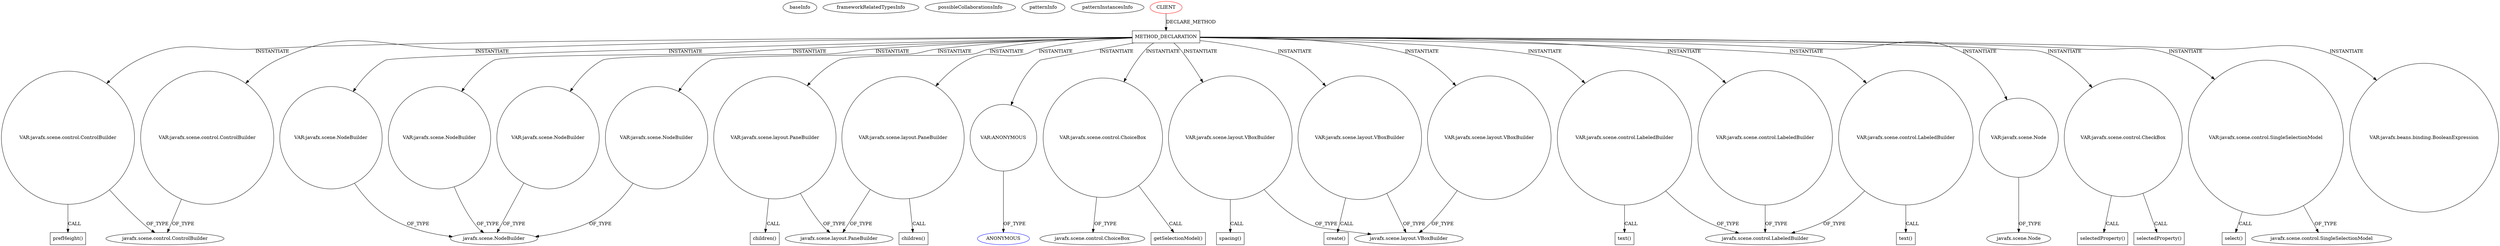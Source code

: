 digraph {
baseInfo[graphId=3353,category="pattern",isAnonymous=false,possibleRelation=false]
frameworkRelatedTypesInfo[]
possibleCollaborationsInfo[]
patternInfo[frequency=2.0,patternRootClient=0]
patternInstancesInfo[0="SaiPradeepDandem-javafx2-gradient-builder~/SaiPradeepDandem-javafx2-gradient-builder/javafx2-gradient-builder-master/src/main/java/com/javafx/gradientbuilder/application/RadialSettingsLayout.java~RadialSettingsLayout~1170",1="yorlov-VirtualPointer~/yorlov-VirtualPointer/VirtualPointer-master/src/com/blogspot/captain1653/options/OptionsStage.java~OptionsStage~4889"]
77[label="javafx.scene.control.ControlBuilder",vertexType="FRAMEWORK_CLASS_TYPE",isFrameworkType=false]
78[label="VAR:javafx.scene.control.ControlBuilder",vertexType="VARIABLE_EXPRESION",isFrameworkType=false,shape=circle]
79[label="prefHeight()",vertexType="INSIDE_CALL",isFrameworkType=false,shape=box]
56[label="METHOD_DECLARATION",vertexType="CLIENT_METHOD_DECLARATION",isFrameworkType=false,shape=box]
0[label="CLIENT",vertexType="ROOT_CLIENT_CLASS_DECLARATION",isFrameworkType=false,color=red]
99[label="VAR:javafx.scene.NodeBuilder",vertexType="VARIABLE_EXPRESION",isFrameworkType=false,shape=circle]
60[label="VAR:javafx.scene.NodeBuilder",vertexType="VARIABLE_EXPRESION",isFrameworkType=false,shape=circle]
277[label="VAR:javafx.scene.NodeBuilder",vertexType="VARIABLE_EXPRESION",isFrameworkType=false,shape=circle]
292[label="VAR:javafx.scene.NodeBuilder",vertexType="VARIABLE_EXPRESION",isFrameworkType=false,shape=circle]
432[label="VAR:javafx.scene.layout.PaneBuilder",vertexType="VARIABLE_EXPRESION",isFrameworkType=false,shape=circle]
433[label="children()",vertexType="INSIDE_CALL",isFrameworkType=false,shape=box]
351[label="VAR:javafx.scene.layout.PaneBuilder",vertexType="VARIABLE_EXPRESION",isFrameworkType=false,shape=circle]
352[label="children()",vertexType="INSIDE_CALL",isFrameworkType=false,shape=box]
319[label="VAR:ANONYMOUS",vertexType="VARIABLE_EXPRESION",isFrameworkType=false,shape=circle]
62[label="javafx.scene.NodeBuilder",vertexType="FRAMEWORK_CLASS_TYPE",isFrameworkType=false]
375[label="VAR:javafx.scene.control.ChoiceBox",vertexType="VARIABLE_EXPRESION",isFrameworkType=false,shape=circle]
376[label="javafx.scene.control.ChoiceBox",vertexType="FRAMEWORK_CLASS_TYPE",isFrameworkType=false]
398[label="getSelectionModel()",vertexType="INSIDE_CALL",isFrameworkType=false,shape=box]
414[label="VAR:javafx.scene.layout.VBoxBuilder",vertexType="VARIABLE_EXPRESION",isFrameworkType=false,shape=circle]
415[label="spacing()",vertexType="INSIDE_CALL",isFrameworkType=false,shape=box]
411[label="VAR:javafx.scene.layout.VBoxBuilder",vertexType="VARIABLE_EXPRESION",isFrameworkType=false,shape=circle]
417[label="VAR:javafx.scene.layout.VBoxBuilder",vertexType="VARIABLE_EXPRESION",isFrameworkType=false,shape=circle]
320[label="ANONYMOUS",vertexType="REFERENCE_ANONYMOUS_DECLARATION",isFrameworkType=false,color=blue]
418[label="create()",vertexType="INSIDE_CALL",isFrameworkType=false,shape=box]
102[label="VAR:javafx.scene.control.LabeledBuilder",vertexType="VARIABLE_EXPRESION",isFrameworkType=false,shape=circle]
65[label="javafx.scene.control.LabeledBuilder",vertexType="FRAMEWORK_CLASS_TYPE",isFrameworkType=false]
103[label="text()",vertexType="INSIDE_CALL",isFrameworkType=false,shape=box]
63[label="VAR:javafx.scene.control.LabeledBuilder",vertexType="VARIABLE_EXPRESION",isFrameworkType=false,shape=circle]
64[label="text()",vertexType="INSIDE_CALL",isFrameworkType=false,shape=box]
289[label="VAR:javafx.scene.control.LabeledBuilder",vertexType="VARIABLE_EXPRESION",isFrameworkType=false,shape=circle]
75[label="VAR:javafx.scene.control.ControlBuilder",vertexType="VARIABLE_EXPRESION",isFrameworkType=false,shape=circle]
353[label="javafx.scene.layout.PaneBuilder",vertexType="FRAMEWORK_CLASS_TYPE",isFrameworkType=false]
325[label="VAR:javafx.scene.Node",vertexType="VARIABLE_EXPRESION",isFrameworkType=false,shape=circle]
327[label="javafx.scene.Node",vertexType="FRAMEWORK_CLASS_TYPE",isFrameworkType=false]
413[label="javafx.scene.layout.VBoxBuilder",vertexType="FRAMEWORK_CLASS_TYPE",isFrameworkType=false]
367[label="VAR:javafx.scene.control.CheckBox",vertexType="VARIABLE_EXPRESION",isFrameworkType=false,shape=circle]
373[label="selectedProperty()",vertexType="INSIDE_CALL",isFrameworkType=false,shape=box]
386[label="selectedProperty()",vertexType="INSIDE_CALL",isFrameworkType=false,shape=box]
389[label="VAR:javafx.scene.control.SingleSelectionModel",vertexType="VARIABLE_EXPRESION",isFrameworkType=false,shape=circle]
390[label="select()",vertexType="INSIDE_CALL",isFrameworkType=false,shape=box]
391[label="javafx.scene.control.SingleSelectionModel",vertexType="FRAMEWORK_CLASS_TYPE",isFrameworkType=false]
161[label="VAR:javafx.beans.binding.BooleanExpression",vertexType="VARIABLE_EXPRESION",isFrameworkType=false,shape=circle]
56->277[label="INSTANTIATE"]
56->417[label="INSTANTIATE"]
0->56[label="DECLARE_METHOD"]
102->65[label="OF_TYPE"]
56->414[label="INSTANTIATE"]
56->432[label="INSTANTIATE"]
56->367[label="INSTANTIATE"]
375->376[label="OF_TYPE"]
389->391[label="OF_TYPE"]
432->433[label="CALL"]
56->325[label="INSTANTIATE"]
351->352[label="CALL"]
351->353[label="OF_TYPE"]
56->319[label="INSTANTIATE"]
56->289[label="INSTANTIATE"]
56->99[label="INSTANTIATE"]
367->373[label="CALL"]
56->375[label="INSTANTIATE"]
56->292[label="INSTANTIATE"]
277->62[label="OF_TYPE"]
292->62[label="OF_TYPE"]
56->75[label="INSTANTIATE"]
63->64[label="CALL"]
289->65[label="OF_TYPE"]
56->411[label="INSTANTIATE"]
99->62[label="OF_TYPE"]
389->390[label="CALL"]
78->79[label="CALL"]
56->60[label="INSTANTIATE"]
417->418[label="CALL"]
432->353[label="OF_TYPE"]
56->63[label="INSTANTIATE"]
102->103[label="CALL"]
367->386[label="CALL"]
56->161[label="INSTANTIATE"]
78->77[label="OF_TYPE"]
414->415[label="CALL"]
56->102[label="INSTANTIATE"]
56->351[label="INSTANTIATE"]
319->320[label="OF_TYPE"]
60->62[label="OF_TYPE"]
56->78[label="INSTANTIATE"]
375->398[label="CALL"]
417->413[label="OF_TYPE"]
63->65[label="OF_TYPE"]
325->327[label="OF_TYPE"]
75->77[label="OF_TYPE"]
56->389[label="INSTANTIATE"]
414->413[label="OF_TYPE"]
411->413[label="OF_TYPE"]
}
